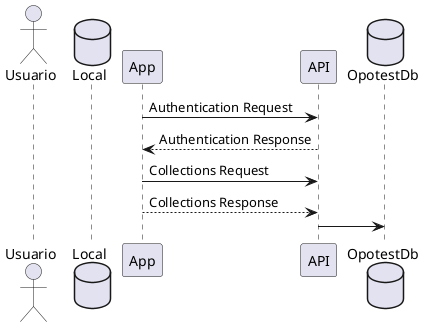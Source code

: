 	
@startuml OpoTestPlanteamiento
actor Usuario

database Local
App -> API: Authentication Request
API --> App: Authentication Response

App -> API: Collections Request
API <-- App: Collections Response

database OpotestDb

API -> OpotestDb

@enduml